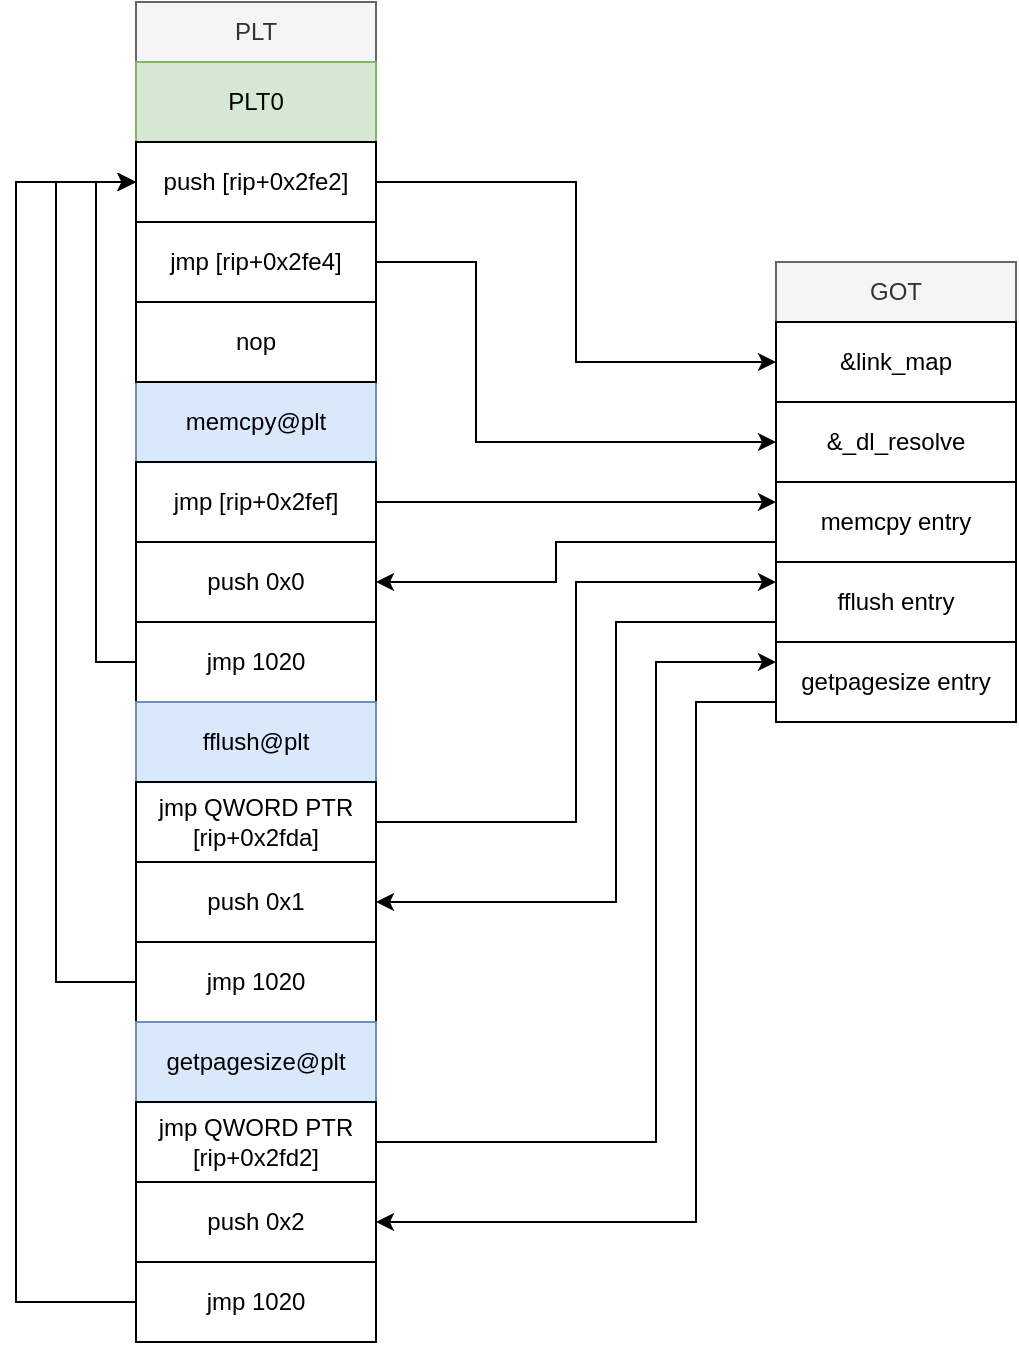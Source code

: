 <mxfile version="20.2.0" type="device"><diagram id="j0rLNs_NgTLHuc_VZ8MU" name="Page-1"><mxGraphModel dx="981" dy="538" grid="1" gridSize="10" guides="1" tooltips="1" connect="1" arrows="1" fold="1" page="1" pageScale="1" pageWidth="850" pageHeight="1100" math="0" shadow="0"><root><mxCell id="0"/><mxCell id="1" parent="0"/><mxCell id="DiYnyw-77yse2BlsCp6b-2" value="PLT" style="rounded=0;whiteSpace=wrap;html=1;fillColor=#f5f5f5;fontColor=#333333;strokeColor=#666666;" vertex="1" parent="1"><mxGeometry x="160" y="50" width="120" height="30" as="geometry"/></mxCell><mxCell id="DiYnyw-77yse2BlsCp6b-3" value="memcpy@plt" style="rounded=0;whiteSpace=wrap;html=1;fillColor=#dae8fc;strokeColor=#6c8ebf;" vertex="1" parent="1"><mxGeometry x="160" y="240" width="120" height="40" as="geometry"/></mxCell><mxCell id="DiYnyw-77yse2BlsCp6b-25" style="edgeStyle=orthogonalEdgeStyle;rounded=0;orthogonalLoop=1;jettySize=auto;html=1;exitX=1;exitY=0.5;exitDx=0;exitDy=0;entryX=0;entryY=0.25;entryDx=0;entryDy=0;" edge="1" parent="1" source="DiYnyw-77yse2BlsCp6b-4" target="DiYnyw-77yse2BlsCp6b-23"><mxGeometry relative="1" as="geometry"/></mxCell><mxCell id="DiYnyw-77yse2BlsCp6b-4" value="jmp [rip+0x2fef]" style="rounded=0;whiteSpace=wrap;html=1;" vertex="1" parent="1"><mxGeometry x="160" y="280" width="120" height="40" as="geometry"/></mxCell><mxCell id="DiYnyw-77yse2BlsCp6b-5" value="push 0x0" style="rounded=0;whiteSpace=wrap;html=1;" vertex="1" parent="1"><mxGeometry x="160" y="320" width="120" height="40" as="geometry"/></mxCell><mxCell id="DiYnyw-77yse2BlsCp6b-27" style="edgeStyle=orthogonalEdgeStyle;rounded=0;orthogonalLoop=1;jettySize=auto;html=1;exitX=0;exitY=0.5;exitDx=0;exitDy=0;entryX=0;entryY=0.5;entryDx=0;entryDy=0;" edge="1" parent="1" source="DiYnyw-77yse2BlsCp6b-6" target="DiYnyw-77yse2BlsCp6b-16"><mxGeometry relative="1" as="geometry"/></mxCell><mxCell id="DiYnyw-77yse2BlsCp6b-6" value="jmp 1020" style="rounded=0;whiteSpace=wrap;html=1;" vertex="1" parent="1"><mxGeometry x="160" y="360" width="120" height="40" as="geometry"/></mxCell><mxCell id="DiYnyw-77yse2BlsCp6b-7" value="fflush@plt" style="rounded=0;whiteSpace=wrap;html=1;fillColor=#dae8fc;strokeColor=#6c8ebf;" vertex="1" parent="1"><mxGeometry x="160" y="400" width="120" height="40" as="geometry"/></mxCell><mxCell id="DiYnyw-77yse2BlsCp6b-32" style="edgeStyle=orthogonalEdgeStyle;rounded=0;orthogonalLoop=1;jettySize=auto;html=1;exitX=1;exitY=0.5;exitDx=0;exitDy=0;entryX=0;entryY=0.25;entryDx=0;entryDy=0;" edge="1" parent="1" source="DiYnyw-77yse2BlsCp6b-8" target="DiYnyw-77yse2BlsCp6b-28"><mxGeometry relative="1" as="geometry"/></mxCell><mxCell id="DiYnyw-77yse2BlsCp6b-8" value="jmp&amp;nbsp;QWORD PTR [rip+0x2fda]" style="rounded=0;whiteSpace=wrap;html=1;" vertex="1" parent="1"><mxGeometry x="160" y="440" width="120" height="40" as="geometry"/></mxCell><mxCell id="DiYnyw-77yse2BlsCp6b-9" value="push 0x1" style="rounded=0;whiteSpace=wrap;html=1;" vertex="1" parent="1"><mxGeometry x="160" y="480" width="120" height="40" as="geometry"/></mxCell><mxCell id="DiYnyw-77yse2BlsCp6b-38" style="edgeStyle=orthogonalEdgeStyle;rounded=0;orthogonalLoop=1;jettySize=auto;html=1;exitX=0;exitY=0.5;exitDx=0;exitDy=0;" edge="1" parent="1" source="DiYnyw-77yse2BlsCp6b-10"><mxGeometry relative="1" as="geometry"><mxPoint x="159.69" y="140" as="targetPoint"/><Array as="points"><mxPoint x="120" y="540"/><mxPoint x="120" y="140"/></Array></mxGeometry></mxCell><mxCell id="DiYnyw-77yse2BlsCp6b-10" value="jmp 1020" style="rounded=0;whiteSpace=wrap;html=1;" vertex="1" parent="1"><mxGeometry x="160" y="520" width="120" height="40" as="geometry"/></mxCell><mxCell id="DiYnyw-77yse2BlsCp6b-11" value="getpagesize@plt" style="rounded=0;whiteSpace=wrap;html=1;fillColor=#dae8fc;strokeColor=#6c8ebf;" vertex="1" parent="1"><mxGeometry x="160" y="560" width="120" height="40" as="geometry"/></mxCell><mxCell id="DiYnyw-77yse2BlsCp6b-35" style="edgeStyle=orthogonalEdgeStyle;rounded=0;orthogonalLoop=1;jettySize=auto;html=1;exitX=1;exitY=0.5;exitDx=0;exitDy=0;entryX=0;entryY=0.25;entryDx=0;entryDy=0;" edge="1" parent="1" source="DiYnyw-77yse2BlsCp6b-12" target="DiYnyw-77yse2BlsCp6b-29"><mxGeometry relative="1" as="geometry"><Array as="points"><mxPoint x="420" y="620"/><mxPoint x="420" y="380"/></Array></mxGeometry></mxCell><mxCell id="DiYnyw-77yse2BlsCp6b-12" value="jmp&amp;nbsp;QWORD PTR [rip+0x2fd2]" style="rounded=0;whiteSpace=wrap;html=1;" vertex="1" parent="1"><mxGeometry x="160" y="600" width="120" height="40" as="geometry"/></mxCell><mxCell id="DiYnyw-77yse2BlsCp6b-13" value="push 0x2" style="rounded=0;whiteSpace=wrap;html=1;" vertex="1" parent="1"><mxGeometry x="160" y="640" width="120" height="40" as="geometry"/></mxCell><mxCell id="DiYnyw-77yse2BlsCp6b-39" style="edgeStyle=orthogonalEdgeStyle;rounded=0;orthogonalLoop=1;jettySize=auto;html=1;exitX=0;exitY=0.5;exitDx=0;exitDy=0;entryX=0;entryY=0.5;entryDx=0;entryDy=0;" edge="1" parent="1" source="DiYnyw-77yse2BlsCp6b-14" target="DiYnyw-77yse2BlsCp6b-16"><mxGeometry relative="1" as="geometry"><Array as="points"><mxPoint x="100" y="700"/><mxPoint x="100" y="140"/></Array></mxGeometry></mxCell><mxCell id="DiYnyw-77yse2BlsCp6b-14" value="jmp 1020" style="rounded=0;whiteSpace=wrap;html=1;" vertex="1" parent="1"><mxGeometry x="160" y="680" width="120" height="40" as="geometry"/></mxCell><mxCell id="DiYnyw-77yse2BlsCp6b-15" value="PLT0" style="rounded=0;whiteSpace=wrap;html=1;fillColor=#d5e8d4;strokeColor=#82b366;" vertex="1" parent="1"><mxGeometry x="160" y="80" width="120" height="40" as="geometry"/></mxCell><mxCell id="DiYnyw-77yse2BlsCp6b-21" style="edgeStyle=orthogonalEdgeStyle;rounded=0;orthogonalLoop=1;jettySize=auto;html=1;exitX=1;exitY=0.5;exitDx=0;exitDy=0;entryX=0;entryY=0.5;entryDx=0;entryDy=0;" edge="1" parent="1" source="DiYnyw-77yse2BlsCp6b-16" target="DiYnyw-77yse2BlsCp6b-20"><mxGeometry relative="1" as="geometry"/></mxCell><mxCell id="DiYnyw-77yse2BlsCp6b-16" value="push [rip+0x2fe2]" style="rounded=0;whiteSpace=wrap;html=1;" vertex="1" parent="1"><mxGeometry x="160" y="120" width="120" height="40" as="geometry"/></mxCell><mxCell id="DiYnyw-77yse2BlsCp6b-31" style="edgeStyle=orthogonalEdgeStyle;rounded=0;orthogonalLoop=1;jettySize=auto;html=1;exitX=1;exitY=0.5;exitDx=0;exitDy=0;entryX=0;entryY=0.5;entryDx=0;entryDy=0;" edge="1" parent="1" source="DiYnyw-77yse2BlsCp6b-17" target="DiYnyw-77yse2BlsCp6b-22"><mxGeometry relative="1" as="geometry"><Array as="points"><mxPoint x="330" y="180"/><mxPoint x="330" y="270"/></Array></mxGeometry></mxCell><mxCell id="DiYnyw-77yse2BlsCp6b-17" value="jmp [rip+0x2fe4]" style="rounded=0;whiteSpace=wrap;html=1;" vertex="1" parent="1"><mxGeometry x="160" y="160" width="120" height="40" as="geometry"/></mxCell><mxCell id="DiYnyw-77yse2BlsCp6b-18" value="nop" style="rounded=0;whiteSpace=wrap;html=1;" vertex="1" parent="1"><mxGeometry x="160" y="200" width="120" height="40" as="geometry"/></mxCell><mxCell id="DiYnyw-77yse2BlsCp6b-19" value="GOT" style="rounded=0;whiteSpace=wrap;html=1;fillColor=#f5f5f5;fontColor=#333333;strokeColor=#666666;" vertex="1" parent="1"><mxGeometry x="480" y="180" width="120" height="30" as="geometry"/></mxCell><mxCell id="DiYnyw-77yse2BlsCp6b-20" value="&amp;amp;link_map" style="rounded=0;whiteSpace=wrap;html=1;" vertex="1" parent="1"><mxGeometry x="480" y="210" width="120" height="40" as="geometry"/></mxCell><mxCell id="DiYnyw-77yse2BlsCp6b-22" value="&amp;amp;_dl_resolve" style="rounded=0;whiteSpace=wrap;html=1;" vertex="1" parent="1"><mxGeometry x="480" y="250" width="120" height="40" as="geometry"/></mxCell><mxCell id="DiYnyw-77yse2BlsCp6b-33" style="edgeStyle=orthogonalEdgeStyle;rounded=0;orthogonalLoop=1;jettySize=auto;html=1;exitX=0;exitY=0.75;exitDx=0;exitDy=0;entryX=1;entryY=0.5;entryDx=0;entryDy=0;" edge="1" parent="1" source="DiYnyw-77yse2BlsCp6b-23" target="DiYnyw-77yse2BlsCp6b-5"><mxGeometry relative="1" as="geometry"><Array as="points"><mxPoint x="370" y="320"/><mxPoint x="370" y="340"/></Array></mxGeometry></mxCell><mxCell id="DiYnyw-77yse2BlsCp6b-23" value="memcpy entry" style="rounded=0;whiteSpace=wrap;html=1;" vertex="1" parent="1"><mxGeometry x="480" y="290" width="120" height="40" as="geometry"/></mxCell><mxCell id="DiYnyw-77yse2BlsCp6b-37" style="edgeStyle=orthogonalEdgeStyle;rounded=0;orthogonalLoop=1;jettySize=auto;html=1;exitX=0;exitY=0.75;exitDx=0;exitDy=0;entryX=1;entryY=0.5;entryDx=0;entryDy=0;" edge="1" parent="1" source="DiYnyw-77yse2BlsCp6b-28" target="DiYnyw-77yse2BlsCp6b-9"><mxGeometry relative="1" as="geometry"><Array as="points"><mxPoint x="400" y="360"/><mxPoint x="400" y="500"/></Array></mxGeometry></mxCell><mxCell id="DiYnyw-77yse2BlsCp6b-28" value="fflush entry" style="rounded=0;whiteSpace=wrap;html=1;" vertex="1" parent="1"><mxGeometry x="480" y="330" width="120" height="40" as="geometry"/></mxCell><mxCell id="DiYnyw-77yse2BlsCp6b-36" style="edgeStyle=orthogonalEdgeStyle;rounded=0;orthogonalLoop=1;jettySize=auto;html=1;exitX=0;exitY=0.75;exitDx=0;exitDy=0;entryX=1;entryY=0.5;entryDx=0;entryDy=0;" edge="1" parent="1" source="DiYnyw-77yse2BlsCp6b-29" target="DiYnyw-77yse2BlsCp6b-13"><mxGeometry relative="1" as="geometry"><Array as="points"><mxPoint x="440" y="400"/><mxPoint x="440" y="660"/></Array></mxGeometry></mxCell><mxCell id="DiYnyw-77yse2BlsCp6b-29" value="getpagesize entry" style="rounded=0;whiteSpace=wrap;html=1;" vertex="1" parent="1"><mxGeometry x="480" y="370" width="120" height="40" as="geometry"/></mxCell></root></mxGraphModel></diagram></mxfile>
